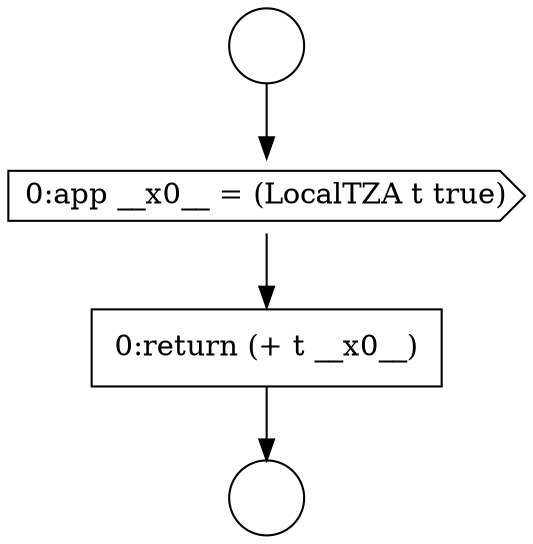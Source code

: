 digraph {
  node13103 [shape=circle label=" " color="black" fillcolor="white" style=filled]
  node13105 [shape=cds, label=<<font color="black">0:app __x0__ = (LocalTZA t true)</font>> color="black" fillcolor="white" style=filled]
  node13106 [shape=none, margin=0, label=<<font color="black">
    <table border="0" cellborder="1" cellspacing="0" cellpadding="10">
      <tr><td align="left">0:return (+ t __x0__)</td></tr>
    </table>
  </font>> color="black" fillcolor="white" style=filled]
  node13104 [shape=circle label=" " color="black" fillcolor="white" style=filled]
  node13103 -> node13105 [ color="black"]
  node13105 -> node13106 [ color="black"]
  node13106 -> node13104 [ color="black"]
}
